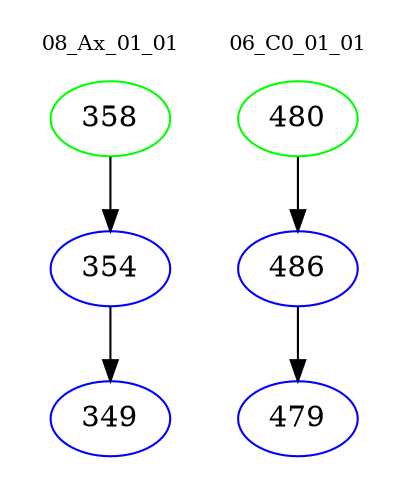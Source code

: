 digraph{
subgraph cluster_0 {
color = white
label = "08_Ax_01_01";
fontsize=10;
T0_358 [label="358", color="green"]
T0_358 -> T0_354 [color="black"]
T0_354 [label="354", color="blue"]
T0_354 -> T0_349 [color="black"]
T0_349 [label="349", color="blue"]
}
subgraph cluster_1 {
color = white
label = "06_C0_01_01";
fontsize=10;
T1_480 [label="480", color="green"]
T1_480 -> T1_486 [color="black"]
T1_486 [label="486", color="blue"]
T1_486 -> T1_479 [color="black"]
T1_479 [label="479", color="blue"]
}
}
